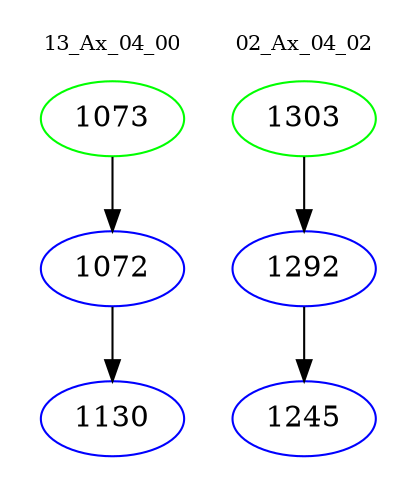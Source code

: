 digraph{
subgraph cluster_0 {
color = white
label = "13_Ax_04_00";
fontsize=10;
T0_1073 [label="1073", color="green"]
T0_1073 -> T0_1072 [color="black"]
T0_1072 [label="1072", color="blue"]
T0_1072 -> T0_1130 [color="black"]
T0_1130 [label="1130", color="blue"]
}
subgraph cluster_1 {
color = white
label = "02_Ax_04_02";
fontsize=10;
T1_1303 [label="1303", color="green"]
T1_1303 -> T1_1292 [color="black"]
T1_1292 [label="1292", color="blue"]
T1_1292 -> T1_1245 [color="black"]
T1_1245 [label="1245", color="blue"]
}
}
